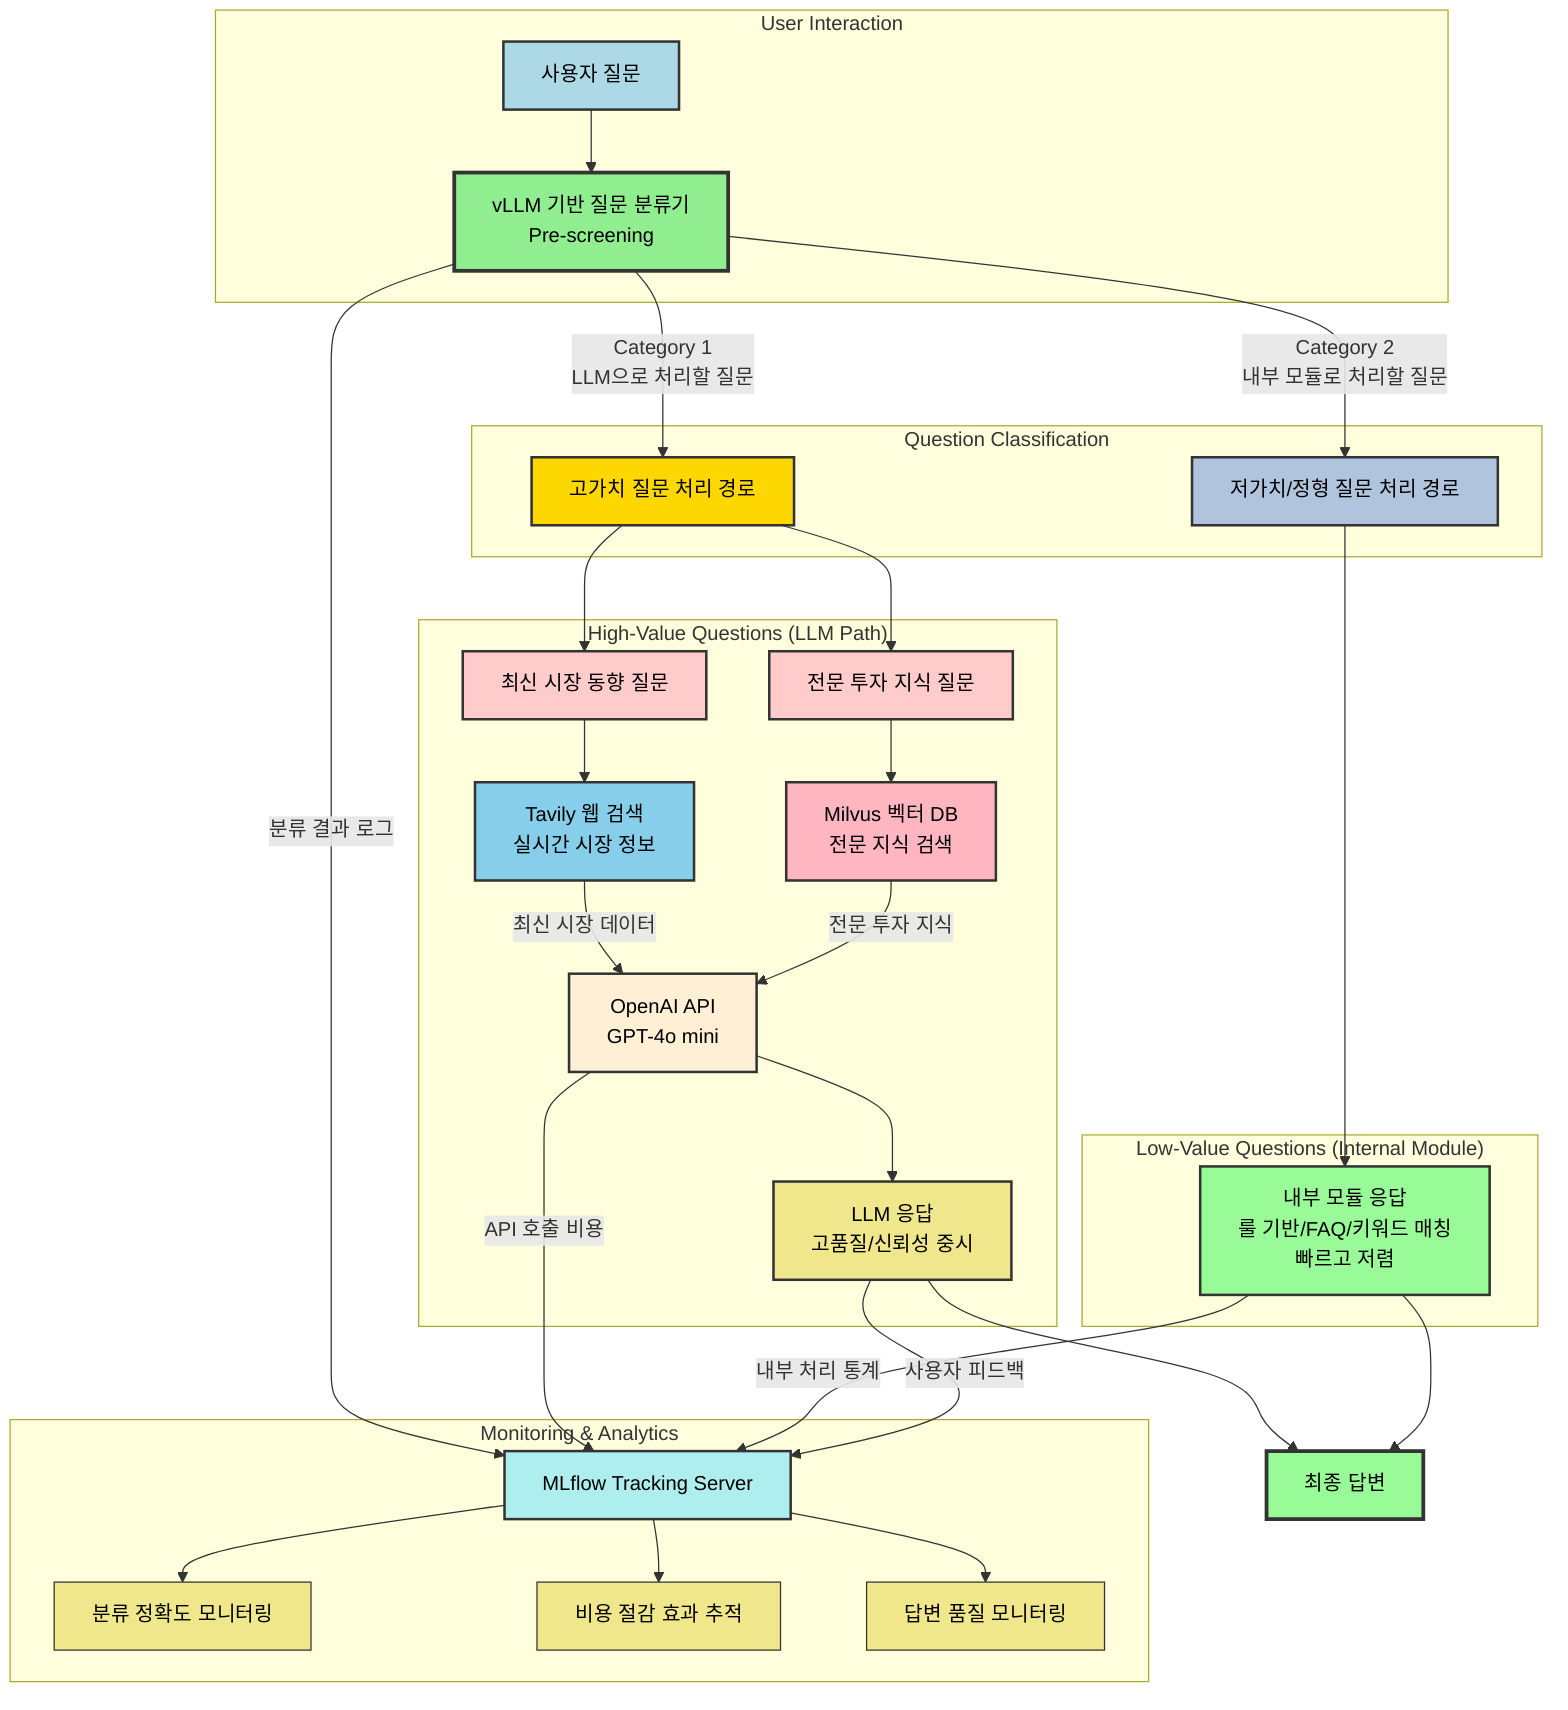 graph TD
    subgraph "User Interaction"
        U[사용자 질문] --> VC[vLLM 기반 질문 분류기<br/>Pre-screening]
    end
    
    subgraph "Question Classification"
        VC -->|Category 1<br/>LLM으로 처리할 질문| LLMPATH[고가치 질문 처리 경로]
        VC -->|Category 2<br/>내부 모듈로 처리할 질문| INTERNAL[저가치/정형 질문 처리 경로]
    end
    
    subgraph "High-Value Questions (LLM Path)"
        LLMPATH --> MARKET["최신 시장 동향 질문"]
        LLMPATH --> EXPERT["전문 투자 지식 질문"]
        MARKET --> TAVILY["Tavily 웹 검색<br/>실시간 시장 정보"]
        EXPERT --> MILVUS["Milvus 벡터 DB<br/>전문 지식 검색"]
        TAVILY -->|"최신 시장 데이터"| OA["OpenAI API<br/>GPT-4o mini"]
        MILVUS -->|"전문 투자 지식"| OA
        OA --> LR["LLM 응답<br/>고품질/신뢰성 중시"]
    end
    
    subgraph "Low-Value Questions (Internal Module)"
        INTERNAL --> IR["내부 모듈 응답<br/>룰 기반/FAQ/키워드 매칭<br/>빠르고 저렴"]
    end
    
    LR --> R["최종 답변"]
    IR --> R
    
    subgraph "Monitoring & Analytics"
        MLF["MLflow Tracking Server"]
        MLF --> CLASS_MON["분류 정확도 모니터링"]
        MLF --> COST_MON["비용 절감 효과 추적"]
        MLF --> QUALITY_MON["답변 품질 모니터링"]
        VC -->|"분류 결과 로그"| MLF
        OA -->|"API 호출 비용"| MLF
        IR -->|"내부 처리 통계"| MLF
        LR -->|"사용자 피드백"| MLF
    end
    
    style U fill:#add8e6,stroke:#333,stroke-width:2px,color:#000
    style VC fill:#90ee90,stroke:#333,stroke-width:3px,color:#000
    style LLMPATH fill:#ffd700,stroke:#333,stroke-width:2px,color:#000
    style INTERNAL fill:#b0c4de,stroke:#333,stroke-width:2px,color:#000
    style MARKET fill:#ffcccb,stroke:#333,stroke-width:2px,color:#000
    style EXPERT fill:#ffcccb,stroke:#333,stroke-width:2px,color:#000
    style TAVILY fill:#87ceeb,stroke:#333,stroke-width:2px,color:#000
    style MILVUS fill:#ffb6c1,stroke:#333,stroke-width:2px,color:#000
    style OA fill:#ffefd5,stroke:#333,stroke-width:2px,color:#000
    style LR fill:#f0e68c,stroke:#333,stroke-width:2px,color:#000
    style IR fill:#98fb98,stroke:#333,stroke-width:2px,color:#000
    style R fill:#98fb98,stroke:#333,stroke-width:3px,color:#000
    style MLF fill:#afeeee,stroke:#333,stroke-width:2px,color:#000
    style CLASS_MON fill:#f0e68c,stroke:#333,stroke-width:1px,color:#000
    style COST_MON fill:#f0e68c,stroke:#333,stroke-width:1px,color:#000
    style QUALITY_MON fill:#f0e68c,stroke:#333,stroke-width:1px,color:#000